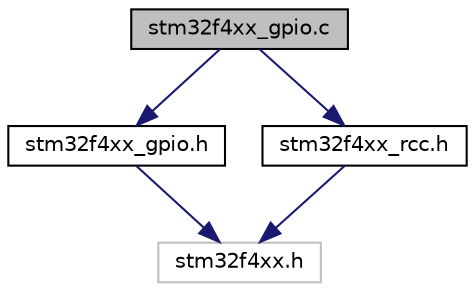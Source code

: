 digraph "stm32f4xx_gpio.c"
{
  edge [fontname="Helvetica",fontsize="10",labelfontname="Helvetica",labelfontsize="10"];
  node [fontname="Helvetica",fontsize="10",shape=record];
  Node0 [label="stm32f4xx_gpio.c",height=0.2,width=0.4,color="black", fillcolor="grey75", style="filled", fontcolor="black"];
  Node0 -> Node1 [color="midnightblue",fontsize="10",style="solid",fontname="Helvetica"];
  Node1 [label="stm32f4xx_gpio.h",height=0.2,width=0.4,color="black", fillcolor="white", style="filled",URL="$stm32f4xx__gpio_8h.html",tooltip="This file contains all the functions prototypes for the GPIO firmware library. "];
  Node1 -> Node2 [color="midnightblue",fontsize="10",style="solid",fontname="Helvetica"];
  Node2 [label="stm32f4xx.h",height=0.2,width=0.4,color="grey75", fillcolor="white", style="filled"];
  Node0 -> Node3 [color="midnightblue",fontsize="10",style="solid",fontname="Helvetica"];
  Node3 [label="stm32f4xx_rcc.h",height=0.2,width=0.4,color="black", fillcolor="white", style="filled",URL="$stm32f4xx__rcc_8h.html",tooltip="This file contains all the functions prototypes for the RCC firmware library. "];
  Node3 -> Node2 [color="midnightblue",fontsize="10",style="solid",fontname="Helvetica"];
}
